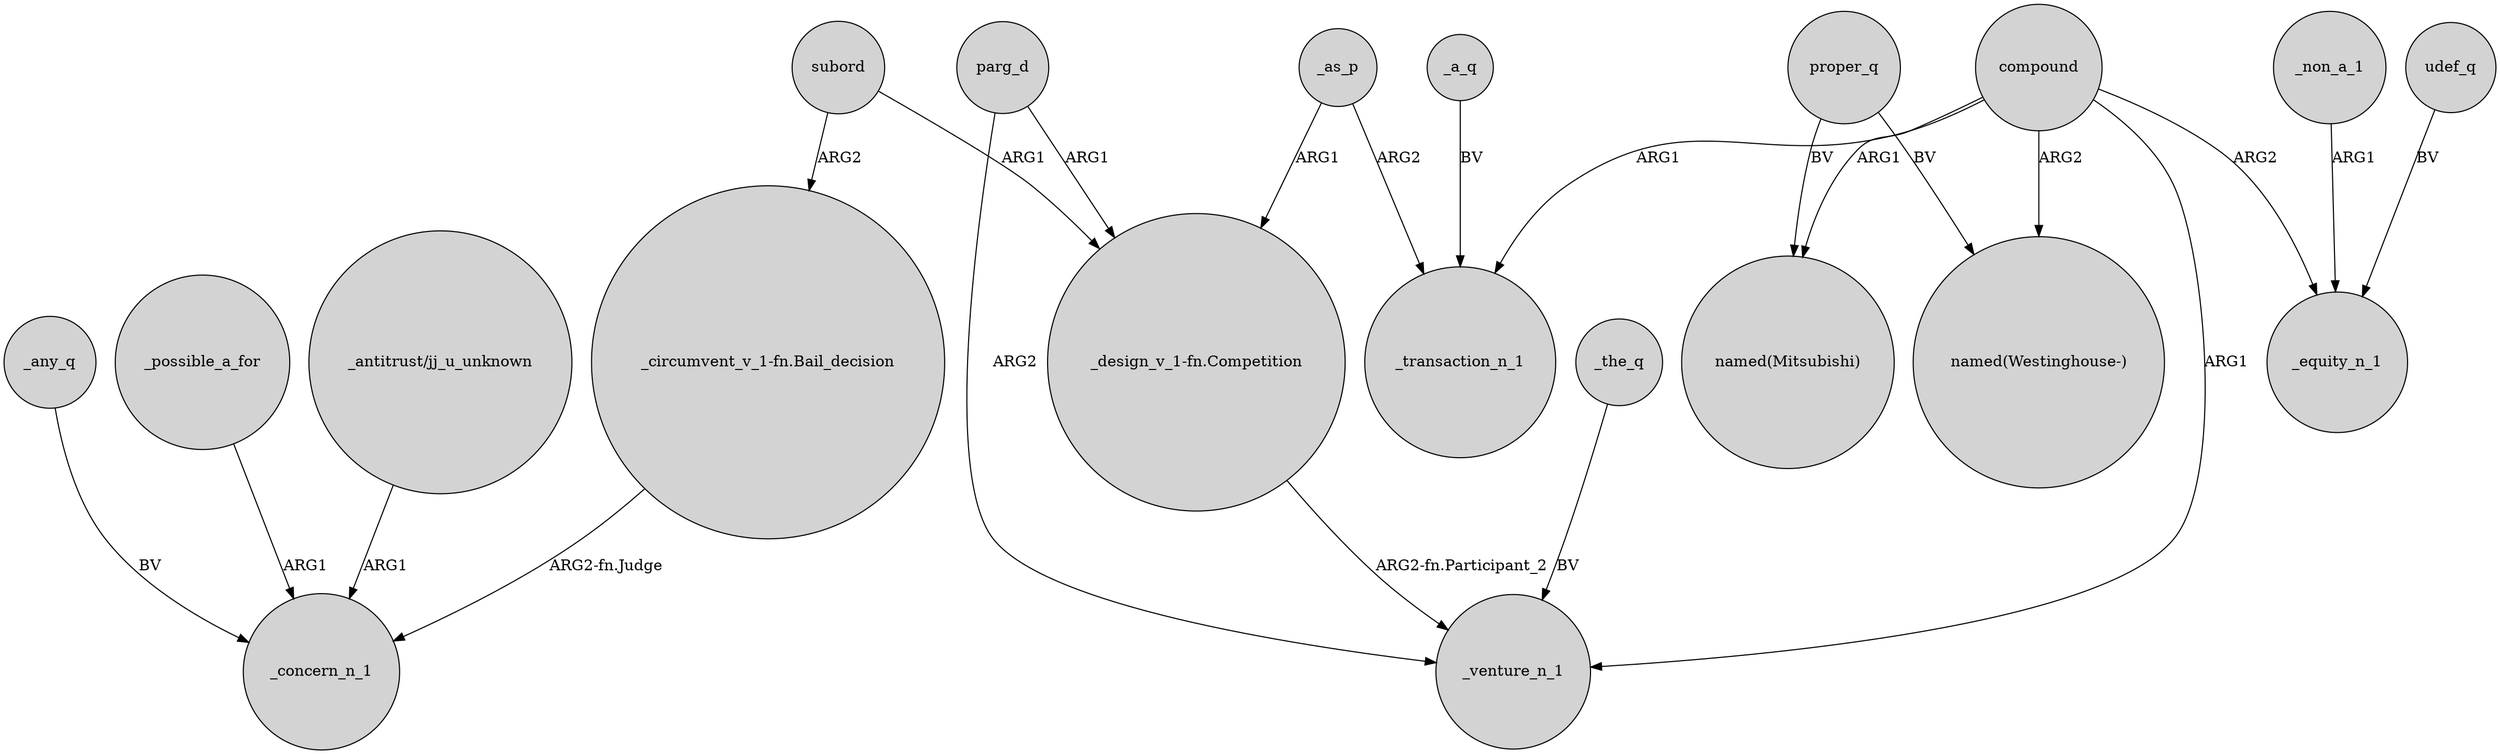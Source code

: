 digraph {
	node [shape=circle style=filled]
	_any_q -> _concern_n_1 [label=BV]
	_non_a_1 -> _equity_n_1 [label=ARG1]
	proper_q -> "named(Westinghouse-)" [label=BV]
	_possible_a_for -> _concern_n_1 [label=ARG1]
	udef_q -> _equity_n_1 [label=BV]
	compound -> "named(Westinghouse-)" [label=ARG2]
	compound -> _venture_n_1 [label=ARG1]
	compound -> _equity_n_1 [label=ARG2]
	proper_q -> "named(Mitsubishi)" [label=BV]
	_a_q -> _transaction_n_1 [label=BV]
	parg_d -> _venture_n_1 [label=ARG2]
	_as_p -> _transaction_n_1 [label=ARG2]
	"_antitrust/jj_u_unknown" -> _concern_n_1 [label=ARG1]
	"_circumvent_v_1-fn.Bail_decision" -> _concern_n_1 [label="ARG2-fn.Judge"]
	_as_p -> "_design_v_1-fn.Competition" [label=ARG1]
	subord -> "_design_v_1-fn.Competition" [label=ARG1]
	subord -> "_circumvent_v_1-fn.Bail_decision" [label=ARG2]
	"_design_v_1-fn.Competition" -> _venture_n_1 [label="ARG2-fn.Participant_2"]
	compound -> "named(Mitsubishi)" [label=ARG1]
	_the_q -> _venture_n_1 [label=BV]
	compound -> _transaction_n_1 [label=ARG1]
	parg_d -> "_design_v_1-fn.Competition" [label=ARG1]
}
